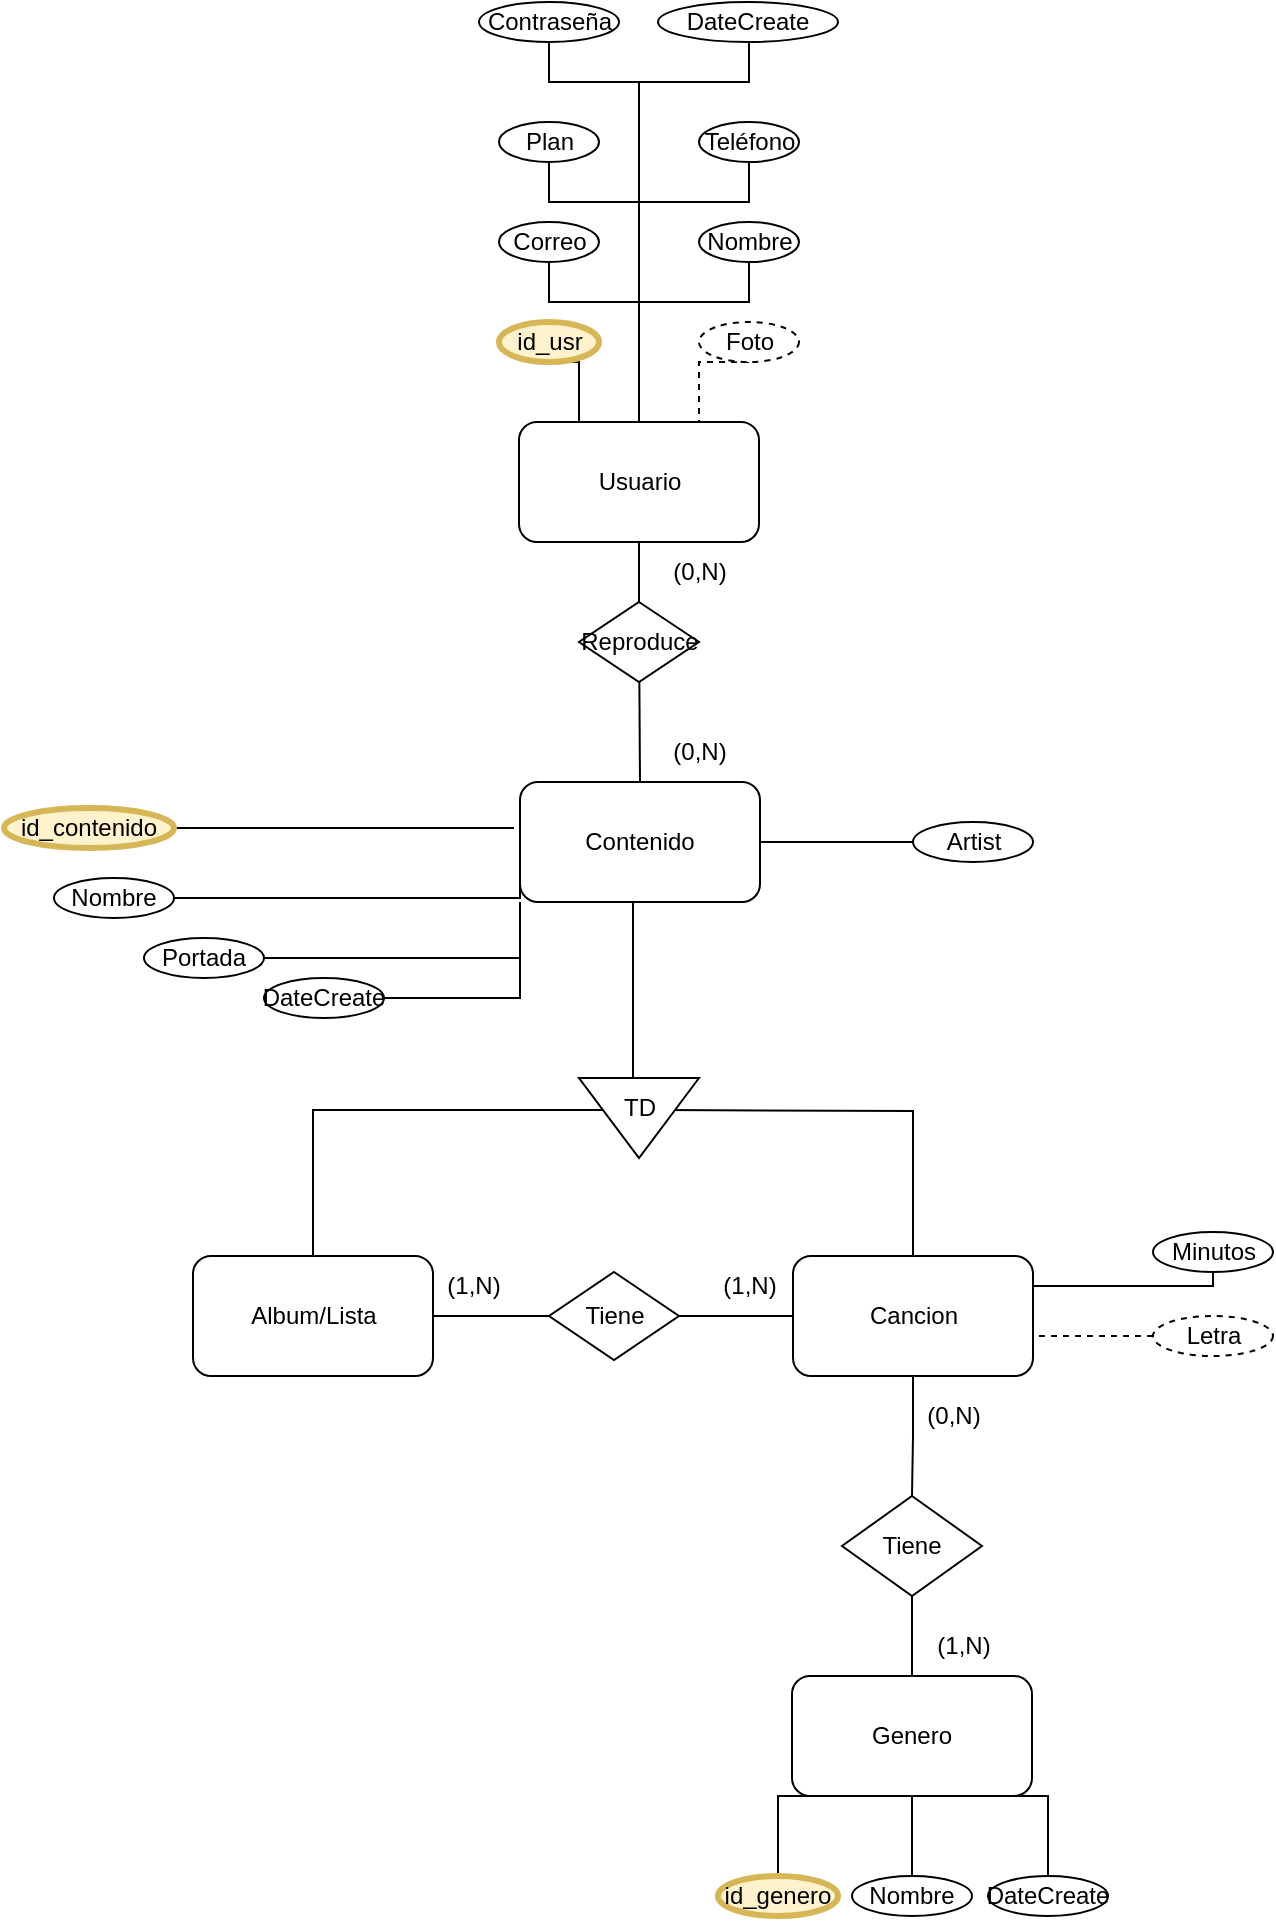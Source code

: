 <mxfile version="26.0.12">
  <diagram name="Página-1" id="abZwQnz1N0Az5m2Itx17">
    <mxGraphModel dx="2967" dy="696" grid="1" gridSize="10" guides="1" tooltips="1" connect="1" arrows="1" fold="1" page="1" pageScale="1" pageWidth="827" pageHeight="1169" math="0" shadow="0">
      <root>
        <mxCell id="0" />
        <mxCell id="1" parent="0" />
        <mxCell id="0PBlV7BTAYtjHm_tiN_W-7" style="edgeStyle=orthogonalEdgeStyle;rounded=0;orthogonalLoop=1;jettySize=auto;html=1;exitX=0.5;exitY=1;exitDx=0;exitDy=0;entryX=0.5;entryY=0;entryDx=0;entryDy=0;endArrow=none;endFill=0;" parent="1" source="gQEX54q6l4UpiiUxfmsm-6" target="fEKvC-BK4tr_WDpha1cf-1" edge="1">
          <mxGeometry relative="1" as="geometry">
            <mxPoint x="-636.5" y="360" as="targetPoint" />
          </mxGeometry>
        </mxCell>
        <mxCell id="gQEX54q6l4UpiiUxfmsm-6" value="Usuario" style="rounded=1;whiteSpace=wrap;html=1;" parent="1" vertex="1">
          <mxGeometry x="-696.5" y="250" width="120" height="60" as="geometry" />
        </mxCell>
        <mxCell id="gQEX54q6l4UpiiUxfmsm-7" style="edgeStyle=orthogonalEdgeStyle;rounded=0;orthogonalLoop=1;jettySize=auto;html=1;exitX=0.5;exitY=1;exitDx=0;exitDy=0;entryX=0.25;entryY=0;entryDx=0;entryDy=0;endArrow=none;endFill=0;" parent="1" source="gQEX54q6l4UpiiUxfmsm-8" target="gQEX54q6l4UpiiUxfmsm-6" edge="1">
          <mxGeometry relative="1" as="geometry" />
        </mxCell>
        <mxCell id="gQEX54q6l4UpiiUxfmsm-8" value="id_usr" style="ellipse;whiteSpace=wrap;html=1;fillColor=#fff2cc;strokeColor=#d6b656;strokeWidth=3;" parent="1" vertex="1">
          <mxGeometry x="-706.5" y="200" width="50" height="20" as="geometry" />
        </mxCell>
        <mxCell id="gQEX54q6l4UpiiUxfmsm-9" style="edgeStyle=orthogonalEdgeStyle;rounded=0;orthogonalLoop=1;jettySize=auto;html=1;exitX=0.5;exitY=1;exitDx=0;exitDy=0;entryX=0.5;entryY=0;entryDx=0;entryDy=0;endArrow=none;endFill=0;" parent="1" source="gQEX54q6l4UpiiUxfmsm-10" target="gQEX54q6l4UpiiUxfmsm-6" edge="1">
          <mxGeometry relative="1" as="geometry">
            <Array as="points">
              <mxPoint x="-581.5" y="190" />
              <mxPoint x="-636.5" y="190" />
            </Array>
          </mxGeometry>
        </mxCell>
        <mxCell id="gQEX54q6l4UpiiUxfmsm-10" value="Nombre" style="ellipse;whiteSpace=wrap;html=1;strokeWidth=1;" parent="1" vertex="1">
          <mxGeometry x="-606.5" y="150" width="50" height="20" as="geometry" />
        </mxCell>
        <mxCell id="gQEX54q6l4UpiiUxfmsm-11" style="edgeStyle=orthogonalEdgeStyle;rounded=0;orthogonalLoop=1;jettySize=auto;html=1;exitX=0.5;exitY=1;exitDx=0;exitDy=0;entryX=0.75;entryY=0;entryDx=0;entryDy=0;endArrow=none;endFill=0;dashed=1;" parent="1" source="gQEX54q6l4UpiiUxfmsm-12" target="gQEX54q6l4UpiiUxfmsm-6" edge="1">
          <mxGeometry relative="1" as="geometry" />
        </mxCell>
        <mxCell id="gQEX54q6l4UpiiUxfmsm-12" value="Foto" style="ellipse;whiteSpace=wrap;html=1;strokeWidth=1;dashed=1;" parent="1" vertex="1">
          <mxGeometry x="-606.5" y="200" width="50" height="20" as="geometry" />
        </mxCell>
        <mxCell id="gQEX54q6l4UpiiUxfmsm-13" style="edgeStyle=orthogonalEdgeStyle;rounded=0;orthogonalLoop=1;jettySize=auto;html=1;exitX=0.5;exitY=1;exitDx=0;exitDy=0;entryX=0.5;entryY=0;entryDx=0;entryDy=0;endArrow=none;endFill=0;" parent="1" source="gQEX54q6l4UpiiUxfmsm-14" target="gQEX54q6l4UpiiUxfmsm-6" edge="1">
          <mxGeometry relative="1" as="geometry">
            <Array as="points">
              <mxPoint x="-681.5" y="140" />
              <mxPoint x="-636.5" y="140" />
            </Array>
          </mxGeometry>
        </mxCell>
        <mxCell id="gQEX54q6l4UpiiUxfmsm-14" value="Plan" style="ellipse;whiteSpace=wrap;html=1;strokeWidth=1;" parent="1" vertex="1">
          <mxGeometry x="-706.5" y="100" width="50" height="20" as="geometry" />
        </mxCell>
        <mxCell id="gQEX54q6l4UpiiUxfmsm-15" style="edgeStyle=orthogonalEdgeStyle;rounded=0;orthogonalLoop=1;jettySize=auto;html=1;exitX=0.5;exitY=1;exitDx=0;exitDy=0;entryX=0.5;entryY=0;entryDx=0;entryDy=0;endArrow=none;endFill=0;" parent="1" source="gQEX54q6l4UpiiUxfmsm-16" target="gQEX54q6l4UpiiUxfmsm-6" edge="1">
          <mxGeometry relative="1" as="geometry">
            <Array as="points">
              <mxPoint x="-681.5" y="190" />
              <mxPoint x="-636.5" y="190" />
            </Array>
          </mxGeometry>
        </mxCell>
        <mxCell id="gQEX54q6l4UpiiUxfmsm-16" value="Correo" style="ellipse;whiteSpace=wrap;html=1;strokeWidth=1;" parent="1" vertex="1">
          <mxGeometry x="-706.5" y="150" width="50" height="20" as="geometry" />
        </mxCell>
        <mxCell id="gQEX54q6l4UpiiUxfmsm-17" style="edgeStyle=orthogonalEdgeStyle;rounded=0;orthogonalLoop=1;jettySize=auto;html=1;exitX=0.5;exitY=1;exitDx=0;exitDy=0;entryX=0.5;entryY=0;entryDx=0;entryDy=0;endArrow=none;endFill=0;" parent="1" target="gQEX54q6l4UpiiUxfmsm-6" edge="1">
          <mxGeometry relative="1" as="geometry">
            <Array as="points">
              <mxPoint x="-681.5" y="80" />
              <mxPoint x="-636.5" y="80" />
            </Array>
            <mxPoint x="-681.5" y="60.0" as="sourcePoint" />
          </mxGeometry>
        </mxCell>
        <mxCell id="gQEX54q6l4UpiiUxfmsm-18" value="Contraseña" style="ellipse;whiteSpace=wrap;html=1;strokeWidth=1;" parent="1" vertex="1">
          <mxGeometry x="-716.5" y="40" width="70" height="20" as="geometry" />
        </mxCell>
        <mxCell id="gQEX54q6l4UpiiUxfmsm-19" style="edgeStyle=orthogonalEdgeStyle;rounded=0;orthogonalLoop=1;jettySize=auto;html=1;exitX=0.5;exitY=1;exitDx=0;exitDy=0;entryX=0.5;entryY=0;entryDx=0;entryDy=0;endArrow=none;endFill=0;" parent="1" source="gQEX54q6l4UpiiUxfmsm-20" target="gQEX54q6l4UpiiUxfmsm-6" edge="1">
          <mxGeometry relative="1" as="geometry">
            <Array as="points">
              <mxPoint x="-581.5" y="140" />
              <mxPoint x="-636.5" y="140" />
            </Array>
          </mxGeometry>
        </mxCell>
        <mxCell id="gQEX54q6l4UpiiUxfmsm-20" value="Teléfono" style="ellipse;whiteSpace=wrap;html=1;strokeWidth=1;" parent="1" vertex="1">
          <mxGeometry x="-606.5" y="100" width="50" height="20" as="geometry" />
        </mxCell>
        <mxCell id="gQEX54q6l4UpiiUxfmsm-21" style="edgeStyle=orthogonalEdgeStyle;rounded=0;orthogonalLoop=1;jettySize=auto;html=1;exitX=0.5;exitY=1;exitDx=0;exitDy=0;entryX=0.5;entryY=0;entryDx=0;entryDy=0;endArrow=none;endFill=0;" parent="1" target="gQEX54q6l4UpiiUxfmsm-6" edge="1">
          <mxGeometry relative="1" as="geometry">
            <Array as="points">
              <mxPoint x="-581.5" y="80" />
              <mxPoint x="-636.5" y="80" />
            </Array>
            <mxPoint x="-581.5" y="60.0" as="sourcePoint" />
          </mxGeometry>
        </mxCell>
        <mxCell id="gQEX54q6l4UpiiUxfmsm-22" value="DateCreate" style="ellipse;whiteSpace=wrap;html=1;strokeWidth=1;" parent="1" vertex="1">
          <mxGeometry x="-627" y="40" width="90" height="20" as="geometry" />
        </mxCell>
        <mxCell id="gQEX54q6l4UpiiUxfmsm-44" style="edgeStyle=orthogonalEdgeStyle;rounded=0;orthogonalLoop=1;jettySize=auto;html=1;exitX=0.5;exitY=1;exitDx=0;exitDy=0;endArrow=none;endFill=0;" parent="1" source="gQEX54q6l4UpiiUxfmsm-46" edge="1">
          <mxGeometry relative="1" as="geometry">
            <mxPoint x="-639.5" y="578" as="targetPoint" />
            <Array as="points">
              <mxPoint x="-640" y="450" />
            </Array>
          </mxGeometry>
        </mxCell>
        <mxCell id="fEKvC-BK4tr_WDpha1cf-6" style="edgeStyle=orthogonalEdgeStyle;rounded=0;orthogonalLoop=1;jettySize=auto;html=1;exitX=1;exitY=0.5;exitDx=0;exitDy=0;entryX=0;entryY=0.5;entryDx=0;entryDy=0;endArrow=none;startFill=0;" edge="1" parent="1" source="gQEX54q6l4UpiiUxfmsm-46" target="fEKvC-BK4tr_WDpha1cf-4">
          <mxGeometry relative="1" as="geometry" />
        </mxCell>
        <mxCell id="gQEX54q6l4UpiiUxfmsm-46" value="Contenido" style="rounded=1;whiteSpace=wrap;html=1;" parent="1" vertex="1">
          <mxGeometry x="-696" y="430" width="120" height="60" as="geometry" />
        </mxCell>
        <mxCell id="3kQIfu9kNb-oH4Inlywl-9" style="edgeStyle=orthogonalEdgeStyle;rounded=0;orthogonalLoop=1;jettySize=auto;html=1;exitX=1;exitY=0.5;exitDx=0;exitDy=0;entryX=0;entryY=0.5;entryDx=0;entryDy=0;endArrow=none;endFill=0;" parent="1" source="gQEX54q6l4UpiiUxfmsm-51" target="3kQIfu9kNb-oH4Inlywl-7" edge="1">
          <mxGeometry relative="1" as="geometry" />
        </mxCell>
        <mxCell id="gQEX54q6l4UpiiUxfmsm-51" value="Album/Lista" style="rounded=1;whiteSpace=wrap;html=1;" parent="1" vertex="1">
          <mxGeometry x="-859.5" y="667" width="120" height="60" as="geometry" />
        </mxCell>
        <mxCell id="gQEX54q6l4UpiiUxfmsm-98" style="edgeStyle=orthogonalEdgeStyle;rounded=0;orthogonalLoop=1;jettySize=auto;html=1;entryX=0.5;entryY=0;entryDx=0;entryDy=0;endArrow=none;endFill=0;" parent="1" source="gQEX54q6l4UpiiUxfmsm-53" target="gQEX54q6l4UpiiUxfmsm-97" edge="1">
          <mxGeometry relative="1" as="geometry" />
        </mxCell>
        <mxCell id="HJFNkIE9E237Pmig1SJd-1" style="edgeStyle=orthogonalEdgeStyle;rounded=0;orthogonalLoop=1;jettySize=auto;html=1;exitX=1;exitY=0.25;exitDx=0;exitDy=0;entryX=0.5;entryY=1;entryDx=0;entryDy=0;endArrow=none;endFill=0;" parent="1" source="gQEX54q6l4UpiiUxfmsm-53" target="gQEX54q6l4UpiiUxfmsm-82" edge="1">
          <mxGeometry relative="1" as="geometry">
            <Array as="points">
              <mxPoint x="-349.5" y="682" />
            </Array>
          </mxGeometry>
        </mxCell>
        <mxCell id="gQEX54q6l4UpiiUxfmsm-53" value="Cancion" style="rounded=1;whiteSpace=wrap;html=1;" parent="1" vertex="1">
          <mxGeometry x="-559.5" y="667" width="120" height="60" as="geometry" />
        </mxCell>
        <mxCell id="gQEX54q6l4UpiiUxfmsm-57" style="edgeStyle=orthogonalEdgeStyle;rounded=0;orthogonalLoop=1;jettySize=auto;html=1;entryX=0.5;entryY=0;entryDx=0;entryDy=0;endArrow=none;endFill=0;exitX=0.5;exitY=1;exitDx=0;exitDy=0;" parent="1" target="gQEX54q6l4UpiiUxfmsm-51" edge="1">
          <mxGeometry relative="1" as="geometry">
            <Array as="points">
              <mxPoint x="-799.5" y="594" />
            </Array>
            <mxPoint x="-654.5" y="594" as="sourcePoint" />
          </mxGeometry>
        </mxCell>
        <mxCell id="gQEX54q6l4UpiiUxfmsm-58" style="edgeStyle=orthogonalEdgeStyle;rounded=0;orthogonalLoop=1;jettySize=auto;html=1;exitX=0.5;exitY=0;exitDx=0;exitDy=0;entryX=0.5;entryY=0;entryDx=0;entryDy=0;endArrow=none;endFill=0;" parent="1" target="gQEX54q6l4UpiiUxfmsm-53" edge="1">
          <mxGeometry relative="1" as="geometry">
            <mxPoint x="-624.5" y="594" as="sourcePoint" />
          </mxGeometry>
        </mxCell>
        <mxCell id="gQEX54q6l4UpiiUxfmsm-59" value="" style="triangle;whiteSpace=wrap;html=1;rotation=90;" parent="1" vertex="1">
          <mxGeometry x="-656.5" y="568" width="40" height="60" as="geometry" />
        </mxCell>
        <mxCell id="gQEX54q6l4UpiiUxfmsm-60" value="TD" style="text;html=1;align=center;verticalAlign=middle;whiteSpace=wrap;rounded=0;" parent="1" vertex="1">
          <mxGeometry x="-666.5" y="578" width="60" height="30" as="geometry" />
        </mxCell>
        <mxCell id="0PBlV7BTAYtjHm_tiN_W-31" style="edgeStyle=orthogonalEdgeStyle;rounded=0;orthogonalLoop=1;jettySize=auto;html=1;exitX=1;exitY=0.5;exitDx=0;exitDy=0;endArrow=none;endFill=0;" parent="1" source="gQEX54q6l4UpiiUxfmsm-64" edge="1">
          <mxGeometry relative="1" as="geometry">
            <Array as="points">
              <mxPoint x="-699" y="453" />
            </Array>
            <mxPoint x="-699" y="453" as="targetPoint" />
          </mxGeometry>
        </mxCell>
        <mxCell id="gQEX54q6l4UpiiUxfmsm-64" value="id_contenido" style="ellipse;whiteSpace=wrap;html=1;fillColor=#fff2cc;strokeColor=#d6b656;strokeWidth=3;" parent="1" vertex="1">
          <mxGeometry x="-954" y="443" width="85" height="20" as="geometry" />
        </mxCell>
        <mxCell id="3kQIfu9kNb-oH4Inlywl-2" style="edgeStyle=orthogonalEdgeStyle;rounded=0;orthogonalLoop=1;jettySize=auto;html=1;exitX=1;exitY=0.5;exitDx=0;exitDy=0;entryX=0;entryY=1;entryDx=0;entryDy=0;endArrow=none;endFill=0;" parent="1" source="gQEX54q6l4UpiiUxfmsm-68" target="gQEX54q6l4UpiiUxfmsm-46" edge="1">
          <mxGeometry relative="1" as="geometry">
            <Array as="points">
              <mxPoint x="-696" y="518" />
            </Array>
          </mxGeometry>
        </mxCell>
        <mxCell id="gQEX54q6l4UpiiUxfmsm-68" value="Portada" style="ellipse;whiteSpace=wrap;html=1;strokeWidth=1;" parent="1" vertex="1">
          <mxGeometry x="-884" y="508" width="60" height="20" as="geometry" />
        </mxCell>
        <mxCell id="gQEX54q6l4UpiiUxfmsm-75" style="edgeStyle=orthogonalEdgeStyle;rounded=0;orthogonalLoop=1;jettySize=auto;html=1;entryX=1;entryY=1;entryDx=0;entryDy=0;endArrow=none;endFill=0;dashed=1;exitX=0;exitY=0.5;exitDx=0;exitDy=0;" parent="1" source="gQEX54q6l4UpiiUxfmsm-69" edge="1">
          <mxGeometry relative="1" as="geometry">
            <mxPoint x="-259.5" y="712" as="sourcePoint" />
            <mxPoint x="-439.5" y="712" as="targetPoint" />
            <Array as="points">
              <mxPoint x="-439.5" y="707" />
            </Array>
          </mxGeometry>
        </mxCell>
        <mxCell id="gQEX54q6l4UpiiUxfmsm-69" value="Letra" style="ellipse;whiteSpace=wrap;html=1;strokeWidth=1;dashed=1;" parent="1" vertex="1">
          <mxGeometry x="-379.5" y="697" width="60" height="20" as="geometry" />
        </mxCell>
        <mxCell id="gQEX54q6l4UpiiUxfmsm-85" style="edgeStyle=orthogonalEdgeStyle;rounded=0;orthogonalLoop=1;jettySize=auto;html=1;exitX=1;exitY=0.5;exitDx=0;exitDy=0;endArrow=none;endFill=0;entryX=0;entryY=0.5;entryDx=0;entryDy=0;" parent="1" source="gQEX54q6l4UpiiUxfmsm-80" target="gQEX54q6l4UpiiUxfmsm-46" edge="1">
          <mxGeometry relative="1" as="geometry">
            <mxPoint x="-699" y="478" as="targetPoint" />
            <Array as="points">
              <mxPoint x="-696" y="488" />
            </Array>
          </mxGeometry>
        </mxCell>
        <mxCell id="gQEX54q6l4UpiiUxfmsm-80" value="Nombre" style="ellipse;whiteSpace=wrap;html=1;strokeWidth=1;" parent="1" vertex="1">
          <mxGeometry x="-929" y="478" width="60" height="20" as="geometry" />
        </mxCell>
        <mxCell id="3kQIfu9kNb-oH4Inlywl-3" style="edgeStyle=orthogonalEdgeStyle;rounded=0;orthogonalLoop=1;jettySize=auto;html=1;exitX=1;exitY=0.5;exitDx=0;exitDy=0;entryX=0;entryY=1;entryDx=0;entryDy=0;endArrow=none;endFill=0;" parent="1" source="gQEX54q6l4UpiiUxfmsm-81" target="gQEX54q6l4UpiiUxfmsm-46" edge="1">
          <mxGeometry relative="1" as="geometry" />
        </mxCell>
        <mxCell id="gQEX54q6l4UpiiUxfmsm-81" value="DateCreate" style="ellipse;whiteSpace=wrap;html=1;strokeWidth=1;" parent="1" vertex="1">
          <mxGeometry x="-824" y="528" width="60" height="20" as="geometry" />
        </mxCell>
        <mxCell id="gQEX54q6l4UpiiUxfmsm-82" value="Minutos" style="ellipse;whiteSpace=wrap;html=1;strokeWidth=1;" parent="1" vertex="1">
          <mxGeometry x="-379.5" y="655" width="60" height="20" as="geometry" />
        </mxCell>
        <mxCell id="gQEX54q6l4UpiiUxfmsm-90" value="Genero" style="rounded=1;whiteSpace=wrap;html=1;" parent="1" vertex="1">
          <mxGeometry x="-560" y="877" width="120" height="60" as="geometry" />
        </mxCell>
        <mxCell id="gQEX54q6l4UpiiUxfmsm-91" style="edgeStyle=orthogonalEdgeStyle;rounded=0;orthogonalLoop=1;jettySize=auto;html=1;exitX=0.5;exitY=0;exitDx=0;exitDy=0;entryX=0.75;entryY=1;entryDx=0;entryDy=0;endArrow=none;endFill=0;" parent="1" source="gQEX54q6l4UpiiUxfmsm-92" target="gQEX54q6l4UpiiUxfmsm-90" edge="1">
          <mxGeometry relative="1" as="geometry">
            <Array as="points">
              <mxPoint x="-432" y="937" />
            </Array>
          </mxGeometry>
        </mxCell>
        <mxCell id="gQEX54q6l4UpiiUxfmsm-92" value="DateCreate" style="ellipse;whiteSpace=wrap;html=1;strokeWidth=1;" parent="1" vertex="1">
          <mxGeometry x="-462" y="977" width="60" height="20" as="geometry" />
        </mxCell>
        <mxCell id="gQEX54q6l4UpiiUxfmsm-93" style="edgeStyle=orthogonalEdgeStyle;rounded=0;orthogonalLoop=1;jettySize=auto;html=1;exitX=0.5;exitY=0;exitDx=0;exitDy=0;entryX=0.5;entryY=1;entryDx=0;entryDy=0;endArrow=none;endFill=0;" parent="1" source="gQEX54q6l4UpiiUxfmsm-94" target="gQEX54q6l4UpiiUxfmsm-90" edge="1">
          <mxGeometry relative="1" as="geometry" />
        </mxCell>
        <mxCell id="gQEX54q6l4UpiiUxfmsm-94" value="Nombre" style="ellipse;whiteSpace=wrap;html=1;strokeWidth=1;" parent="1" vertex="1">
          <mxGeometry x="-530" y="977" width="60" height="20" as="geometry" />
        </mxCell>
        <mxCell id="gQEX54q6l4UpiiUxfmsm-95" style="edgeStyle=orthogonalEdgeStyle;rounded=0;orthogonalLoop=1;jettySize=auto;html=1;exitX=0.5;exitY=0;exitDx=0;exitDy=0;entryX=0.25;entryY=1;entryDx=0;entryDy=0;endArrow=none;endFill=0;" parent="1" source="gQEX54q6l4UpiiUxfmsm-96" target="gQEX54q6l4UpiiUxfmsm-90" edge="1">
          <mxGeometry relative="1" as="geometry">
            <Array as="points">
              <mxPoint x="-567" y="937" />
            </Array>
          </mxGeometry>
        </mxCell>
        <mxCell id="gQEX54q6l4UpiiUxfmsm-96" value="id_genero" style="ellipse;whiteSpace=wrap;html=1;fillColor=#fff2cc;strokeColor=#d6b656;strokeWidth=3;" parent="1" vertex="1">
          <mxGeometry x="-597" y="977" width="60" height="20" as="geometry" />
        </mxCell>
        <mxCell id="gQEX54q6l4UpiiUxfmsm-99" style="edgeStyle=orthogonalEdgeStyle;rounded=0;orthogonalLoop=1;jettySize=auto;html=1;exitX=0.5;exitY=1;exitDx=0;exitDy=0;entryX=0.5;entryY=0;entryDx=0;entryDy=0;endArrow=none;endFill=0;" parent="1" source="gQEX54q6l4UpiiUxfmsm-97" target="gQEX54q6l4UpiiUxfmsm-90" edge="1">
          <mxGeometry relative="1" as="geometry" />
        </mxCell>
        <mxCell id="gQEX54q6l4UpiiUxfmsm-97" value="Tiene" style="rhombus;whiteSpace=wrap;html=1;" parent="1" vertex="1">
          <mxGeometry x="-535" y="787" width="70" height="50" as="geometry" />
        </mxCell>
        <mxCell id="gQEX54q6l4UpiiUxfmsm-100" value="(1,N)" style="text;html=1;align=center;verticalAlign=middle;whiteSpace=wrap;rounded=0;" parent="1" vertex="1">
          <mxGeometry x="-504.5" y="847" width="60" height="30" as="geometry" />
        </mxCell>
        <mxCell id="gQEX54q6l4UpiiUxfmsm-101" value="(0,N)" style="text;html=1;align=center;verticalAlign=middle;whiteSpace=wrap;rounded=0;" parent="1" vertex="1">
          <mxGeometry x="-509.5" y="737" width="60" height="20" as="geometry" />
        </mxCell>
        <mxCell id="0PBlV7BTAYtjHm_tiN_W-26" value="(0,N)" style="text;html=1;align=center;verticalAlign=middle;whiteSpace=wrap;rounded=0;" parent="1" vertex="1">
          <mxGeometry x="-636" y="400" width="60" height="30" as="geometry" />
        </mxCell>
        <mxCell id="3kQIfu9kNb-oH4Inlywl-8" style="edgeStyle=orthogonalEdgeStyle;rounded=0;orthogonalLoop=1;jettySize=auto;html=1;exitX=1;exitY=0.5;exitDx=0;exitDy=0;entryX=0;entryY=0.5;entryDx=0;entryDy=0;endArrow=none;endFill=0;" parent="1" source="3kQIfu9kNb-oH4Inlywl-7" target="gQEX54q6l4UpiiUxfmsm-53" edge="1">
          <mxGeometry relative="1" as="geometry" />
        </mxCell>
        <mxCell id="3kQIfu9kNb-oH4Inlywl-7" value="Tiene" style="rhombus;whiteSpace=wrap;html=1;" parent="1" vertex="1">
          <mxGeometry x="-681.5" y="675" width="65" height="44" as="geometry" />
        </mxCell>
        <mxCell id="3kQIfu9kNb-oH4Inlywl-10" value="(1,N)" style="text;html=1;align=center;verticalAlign=middle;whiteSpace=wrap;rounded=0;" parent="1" vertex="1">
          <mxGeometry x="-611.5" y="667" width="60" height="30" as="geometry" />
        </mxCell>
        <mxCell id="3kQIfu9kNb-oH4Inlywl-11" value="(1,N)" style="text;html=1;align=center;verticalAlign=middle;whiteSpace=wrap;rounded=0;" parent="1" vertex="1">
          <mxGeometry x="-749.5" y="667" width="60" height="30" as="geometry" />
        </mxCell>
        <mxCell id="fEKvC-BK4tr_WDpha1cf-2" style="edgeStyle=orthogonalEdgeStyle;rounded=0;orthogonalLoop=1;jettySize=auto;html=1;exitX=0.5;exitY=1;exitDx=0;exitDy=0;entryX=0.5;entryY=0;entryDx=0;entryDy=0;endArrow=none;startFill=0;" edge="1" parent="1" target="gQEX54q6l4UpiiUxfmsm-46">
          <mxGeometry relative="1" as="geometry">
            <mxPoint x="-636.5" y="350" as="sourcePoint" />
          </mxGeometry>
        </mxCell>
        <mxCell id="fEKvC-BK4tr_WDpha1cf-1" value="Reproduce" style="rhombus;whiteSpace=wrap;html=1;" vertex="1" parent="1">
          <mxGeometry x="-666.5" y="340" width="60" height="40" as="geometry" />
        </mxCell>
        <mxCell id="fEKvC-BK4tr_WDpha1cf-3" value="(0,N)" style="text;html=1;align=center;verticalAlign=middle;whiteSpace=wrap;rounded=0;" vertex="1" parent="1">
          <mxGeometry x="-636.5" y="310" width="60" height="30" as="geometry" />
        </mxCell>
        <mxCell id="fEKvC-BK4tr_WDpha1cf-4" value="Artist" style="ellipse;whiteSpace=wrap;html=1;strokeWidth=1;" vertex="1" parent="1">
          <mxGeometry x="-499.5" y="450" width="60" height="20" as="geometry" />
        </mxCell>
      </root>
    </mxGraphModel>
  </diagram>
</mxfile>
